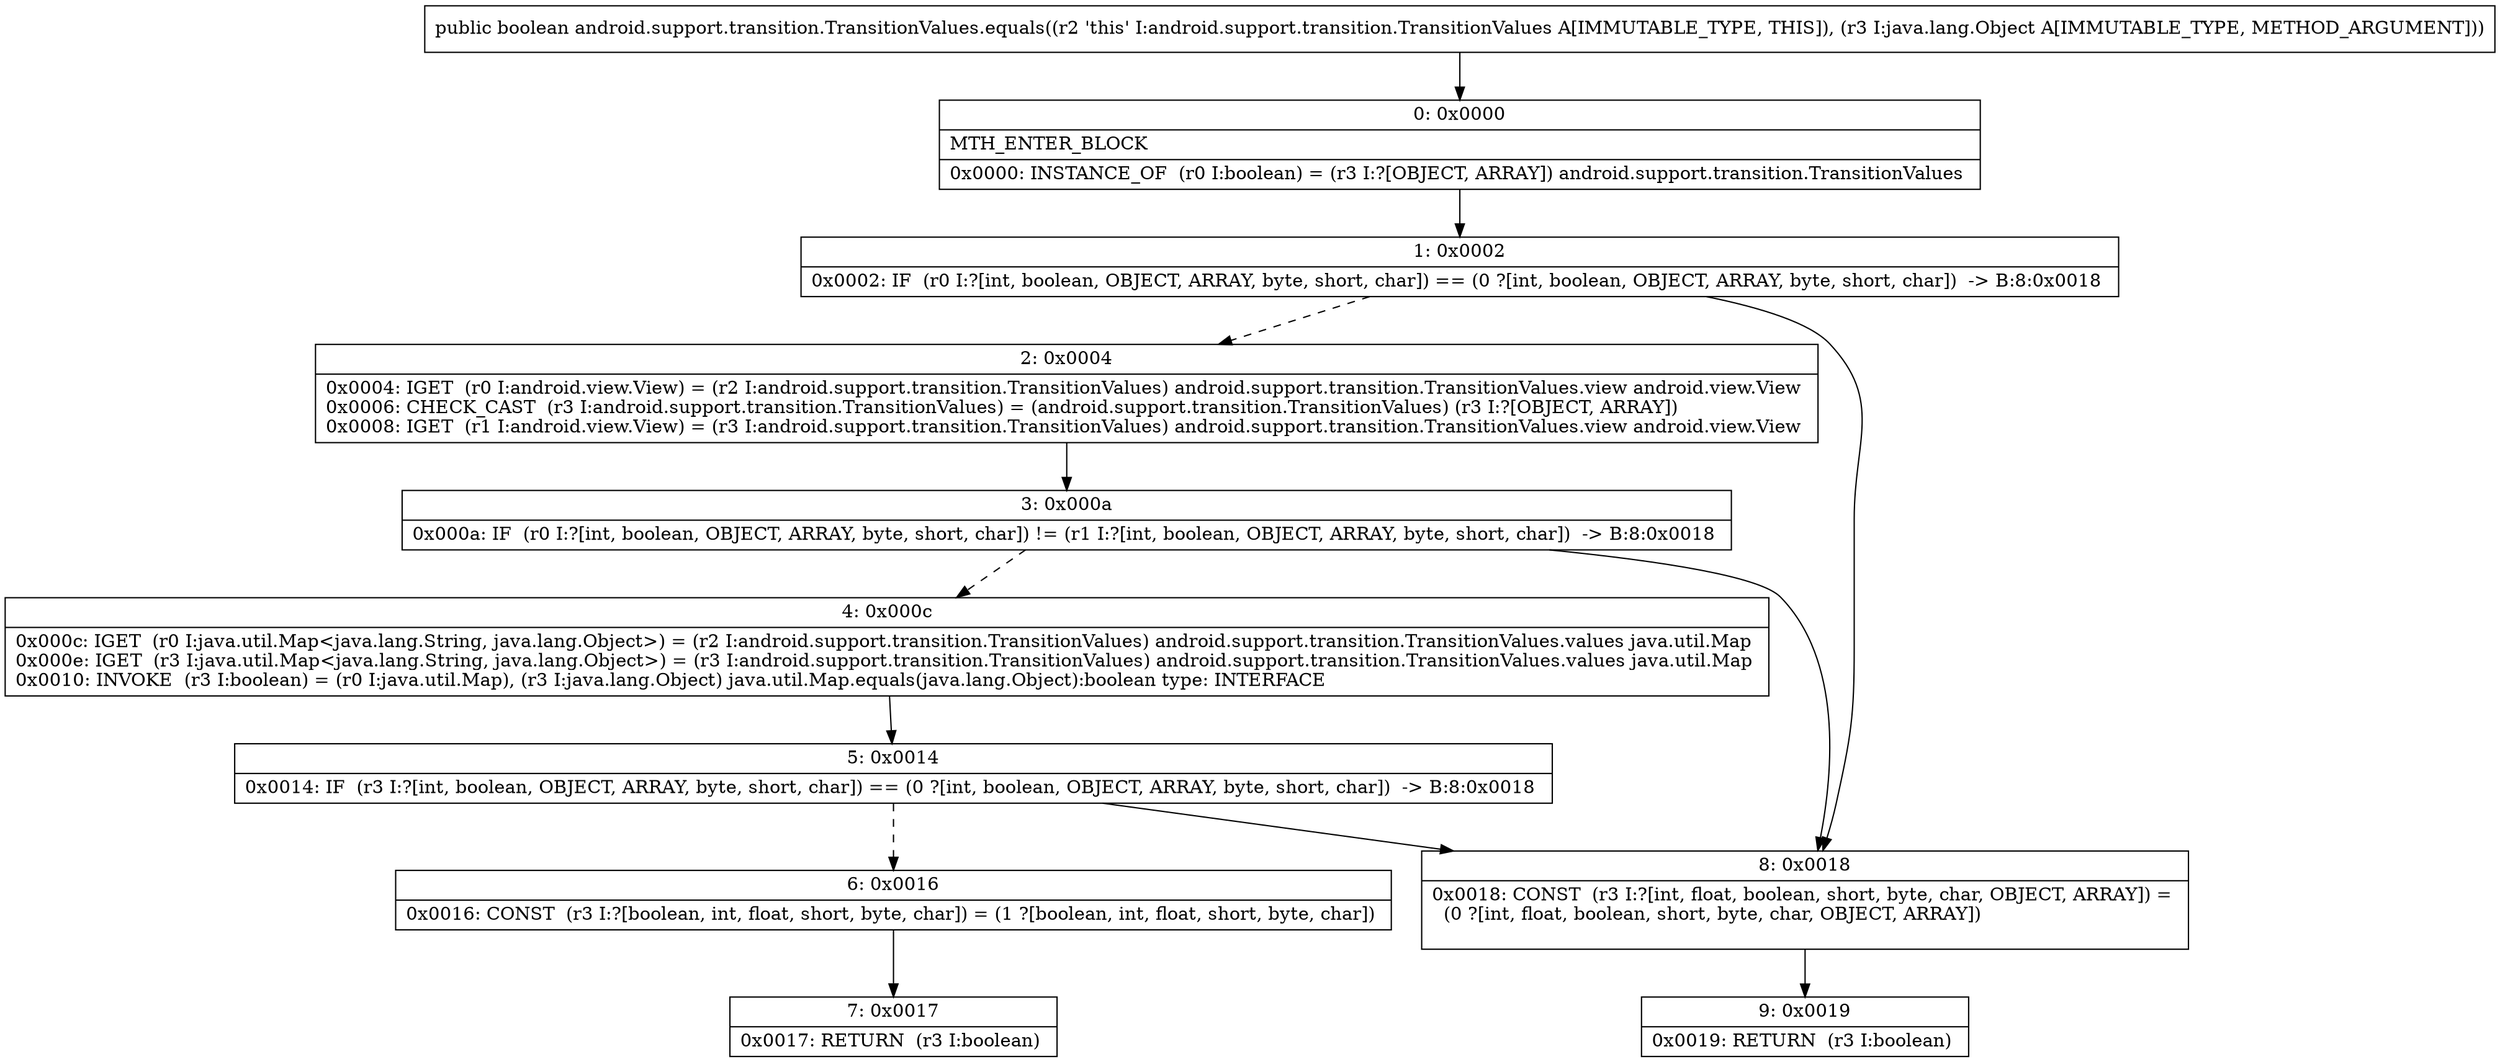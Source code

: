 digraph "CFG forandroid.support.transition.TransitionValues.equals(Ljava\/lang\/Object;)Z" {
Node_0 [shape=record,label="{0\:\ 0x0000|MTH_ENTER_BLOCK\l|0x0000: INSTANCE_OF  (r0 I:boolean) = (r3 I:?[OBJECT, ARRAY]) android.support.transition.TransitionValues \l}"];
Node_1 [shape=record,label="{1\:\ 0x0002|0x0002: IF  (r0 I:?[int, boolean, OBJECT, ARRAY, byte, short, char]) == (0 ?[int, boolean, OBJECT, ARRAY, byte, short, char])  \-\> B:8:0x0018 \l}"];
Node_2 [shape=record,label="{2\:\ 0x0004|0x0004: IGET  (r0 I:android.view.View) = (r2 I:android.support.transition.TransitionValues) android.support.transition.TransitionValues.view android.view.View \l0x0006: CHECK_CAST  (r3 I:android.support.transition.TransitionValues) = (android.support.transition.TransitionValues) (r3 I:?[OBJECT, ARRAY]) \l0x0008: IGET  (r1 I:android.view.View) = (r3 I:android.support.transition.TransitionValues) android.support.transition.TransitionValues.view android.view.View \l}"];
Node_3 [shape=record,label="{3\:\ 0x000a|0x000a: IF  (r0 I:?[int, boolean, OBJECT, ARRAY, byte, short, char]) != (r1 I:?[int, boolean, OBJECT, ARRAY, byte, short, char])  \-\> B:8:0x0018 \l}"];
Node_4 [shape=record,label="{4\:\ 0x000c|0x000c: IGET  (r0 I:java.util.Map\<java.lang.String, java.lang.Object\>) = (r2 I:android.support.transition.TransitionValues) android.support.transition.TransitionValues.values java.util.Map \l0x000e: IGET  (r3 I:java.util.Map\<java.lang.String, java.lang.Object\>) = (r3 I:android.support.transition.TransitionValues) android.support.transition.TransitionValues.values java.util.Map \l0x0010: INVOKE  (r3 I:boolean) = (r0 I:java.util.Map), (r3 I:java.lang.Object) java.util.Map.equals(java.lang.Object):boolean type: INTERFACE \l}"];
Node_5 [shape=record,label="{5\:\ 0x0014|0x0014: IF  (r3 I:?[int, boolean, OBJECT, ARRAY, byte, short, char]) == (0 ?[int, boolean, OBJECT, ARRAY, byte, short, char])  \-\> B:8:0x0018 \l}"];
Node_6 [shape=record,label="{6\:\ 0x0016|0x0016: CONST  (r3 I:?[boolean, int, float, short, byte, char]) = (1 ?[boolean, int, float, short, byte, char]) \l}"];
Node_7 [shape=record,label="{7\:\ 0x0017|0x0017: RETURN  (r3 I:boolean) \l}"];
Node_8 [shape=record,label="{8\:\ 0x0018|0x0018: CONST  (r3 I:?[int, float, boolean, short, byte, char, OBJECT, ARRAY]) = \l  (0 ?[int, float, boolean, short, byte, char, OBJECT, ARRAY])\l \l}"];
Node_9 [shape=record,label="{9\:\ 0x0019|0x0019: RETURN  (r3 I:boolean) \l}"];
MethodNode[shape=record,label="{public boolean android.support.transition.TransitionValues.equals((r2 'this' I:android.support.transition.TransitionValues A[IMMUTABLE_TYPE, THIS]), (r3 I:java.lang.Object A[IMMUTABLE_TYPE, METHOD_ARGUMENT])) }"];
MethodNode -> Node_0;
Node_0 -> Node_1;
Node_1 -> Node_2[style=dashed];
Node_1 -> Node_8;
Node_2 -> Node_3;
Node_3 -> Node_4[style=dashed];
Node_3 -> Node_8;
Node_4 -> Node_5;
Node_5 -> Node_6[style=dashed];
Node_5 -> Node_8;
Node_6 -> Node_7;
Node_8 -> Node_9;
}

